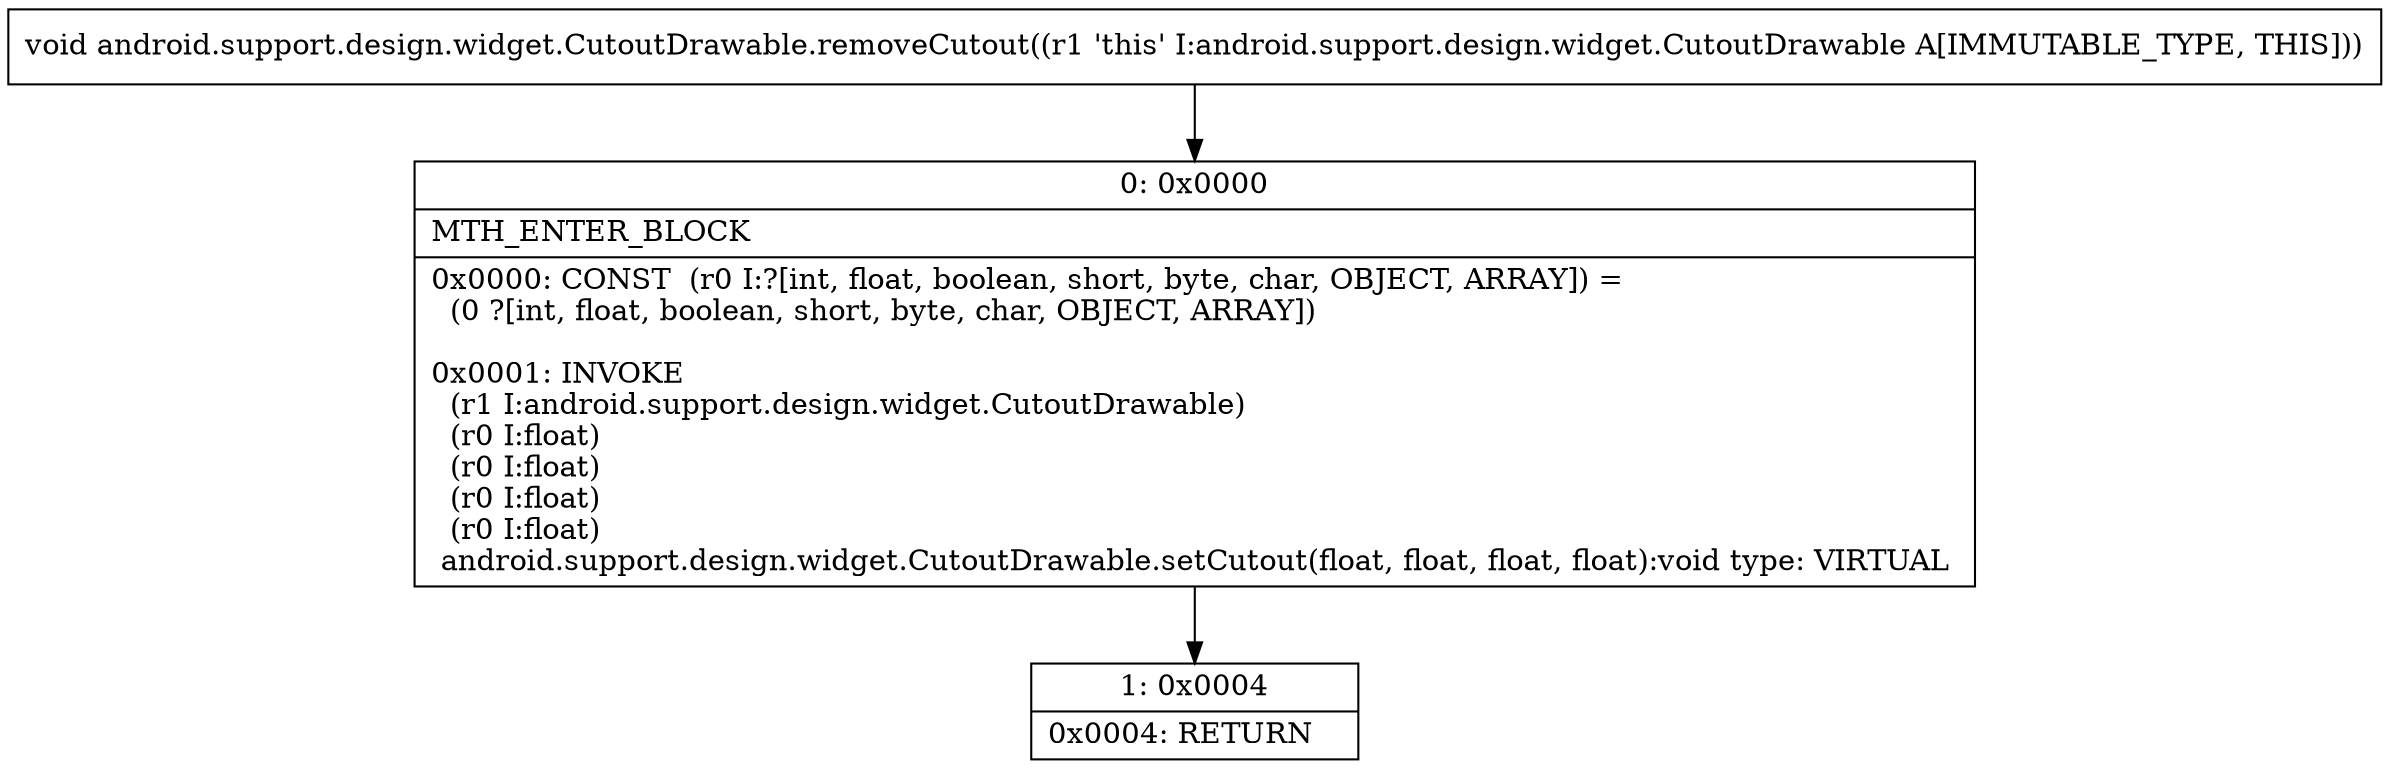 digraph "CFG forandroid.support.design.widget.CutoutDrawable.removeCutout()V" {
Node_0 [shape=record,label="{0\:\ 0x0000|MTH_ENTER_BLOCK\l|0x0000: CONST  (r0 I:?[int, float, boolean, short, byte, char, OBJECT, ARRAY]) = \l  (0 ?[int, float, boolean, short, byte, char, OBJECT, ARRAY])\l \l0x0001: INVOKE  \l  (r1 I:android.support.design.widget.CutoutDrawable)\l  (r0 I:float)\l  (r0 I:float)\l  (r0 I:float)\l  (r0 I:float)\l android.support.design.widget.CutoutDrawable.setCutout(float, float, float, float):void type: VIRTUAL \l}"];
Node_1 [shape=record,label="{1\:\ 0x0004|0x0004: RETURN   \l}"];
MethodNode[shape=record,label="{void android.support.design.widget.CutoutDrawable.removeCutout((r1 'this' I:android.support.design.widget.CutoutDrawable A[IMMUTABLE_TYPE, THIS])) }"];
MethodNode -> Node_0;
Node_0 -> Node_1;
}

